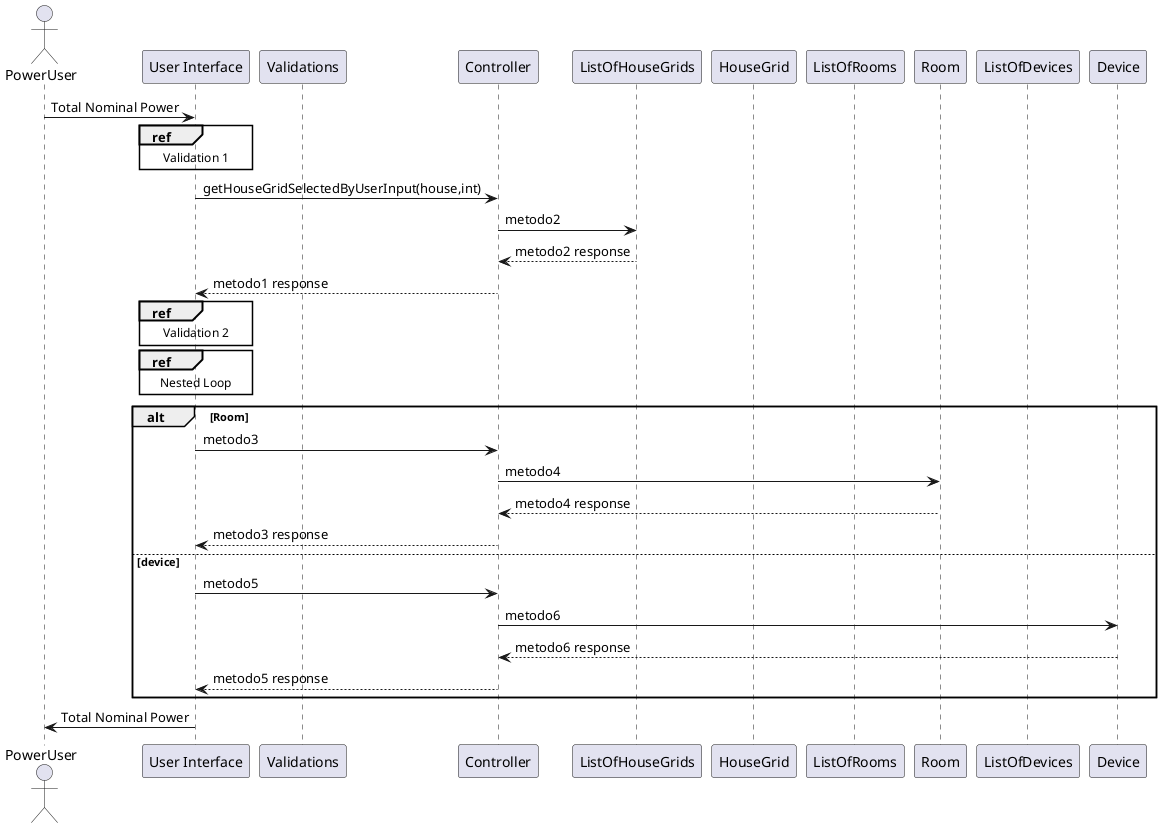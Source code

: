 @startuml
actor PowerUser

participant "User Interface" as A
participant "Validations" as B
participant "Controller" as C
participant "ListOfHouseGrids" as D
participant "HouseGrid" as E
participant "ListOfRooms" as F
participant "Room" as G
participant "ListOfDevices" as H
participant "Device" as I

PowerUser -> A: Total Nominal Power

ref over A : Validation 1


A -> C: getHouseGridSelectedByUserInput(house,int)

C -> D: metodo2

D --> C: metodo2 response

C --> A: metodo1 response

ref over A : Validation 2

ref over A : Nested Loop

alt Room

	A -> C: metodo3

	C -> G: metodo4

	G --> C: metodo4 response

	C --> A: metodo3 response


else device

    A -> C: metodo5

    C -> I: metodo6

    I --> C: metodo6 response

    C --> A: metodo5 response
end

A -> PowerUser: Total Nominal Power

@enduml